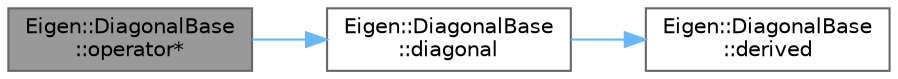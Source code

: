 digraph "Eigen::DiagonalBase::operator*"
{
 // LATEX_PDF_SIZE
  bgcolor="transparent";
  edge [fontname=Helvetica,fontsize=10,labelfontname=Helvetica,labelfontsize=10];
  node [fontname=Helvetica,fontsize=10,shape=box,height=0.2,width=0.4];
  rankdir="LR";
  Node1 [id="Node000001",label="Eigen::DiagonalBase\l::operator*",height=0.2,width=0.4,color="gray40", fillcolor="grey60", style="filled", fontcolor="black",tooltip=" "];
  Node1 -> Node2 [id="edge3_Node000001_Node000002",color="steelblue1",style="solid",tooltip=" "];
  Node2 [id="Node000002",label="Eigen::DiagonalBase\l::diagonal",height=0.2,width=0.4,color="grey40", fillcolor="white", style="filled",URL="$class_eigen_1_1_diagonal_base.html#ad160c4538bb3f3b12caf7dc5749a65b2",tooltip=" "];
  Node2 -> Node3 [id="edge4_Node000002_Node000003",color="steelblue1",style="solid",tooltip=" "];
  Node3 [id="Node000003",label="Eigen::DiagonalBase\l::derived",height=0.2,width=0.4,color="grey40", fillcolor="white", style="filled",URL="$class_eigen_1_1_diagonal_base.html#a52a0abeaa94dc3ee2478f485de9db507",tooltip=" "];
}
